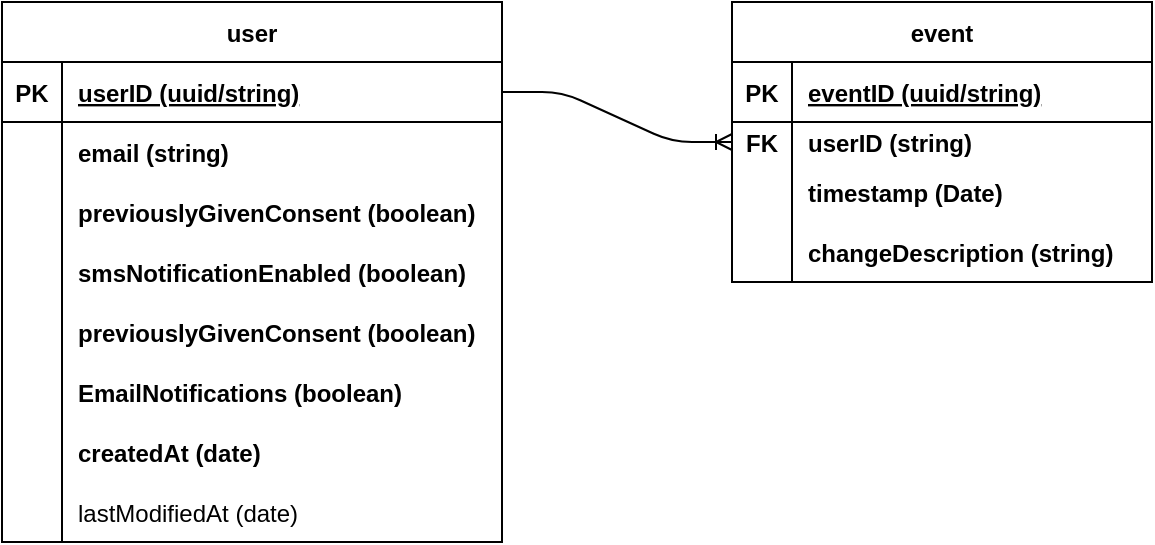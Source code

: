 <mxfile version="14.2.7" type="github">
  <diagram id="8SI-AtTzq4ZKc2jcryCa" name="final entity relationship diagram">
    <mxGraphModel dx="1022" dy="404" grid="1" gridSize="10" guides="1" tooltips="1" connect="1" arrows="1" fold="1" page="1" pageScale="1" pageWidth="850" pageHeight="1100" math="0" shadow="0">
      <root>
        <mxCell id="4MjgheDQOaI1OoG6S3TW-0" />
        <mxCell id="4MjgheDQOaI1OoG6S3TW-1" parent="4MjgheDQOaI1OoG6S3TW-0" />
        <mxCell id="nLmcFKccY7bA5_6noInR-1" value="user" style="shape=table;startSize=30;container=1;collapsible=1;childLayout=tableLayout;fixedRows=1;rowLines=0;fontStyle=1;align=center;resizeLast=1;" parent="4MjgheDQOaI1OoG6S3TW-1" vertex="1">
          <mxGeometry x="60" y="160" width="250" height="270" as="geometry" />
        </mxCell>
        <mxCell id="nLmcFKccY7bA5_6noInR-2" value="" style="shape=partialRectangle;collapsible=0;dropTarget=0;pointerEvents=0;fillColor=none;top=0;left=0;bottom=1;right=0;points=[[0,0.5],[1,0.5]];portConstraint=eastwest;" parent="nLmcFKccY7bA5_6noInR-1" vertex="1">
          <mxGeometry y="30" width="250" height="30" as="geometry" />
        </mxCell>
        <mxCell id="nLmcFKccY7bA5_6noInR-3" value="PK" style="shape=partialRectangle;connectable=0;fillColor=none;top=0;left=0;bottom=0;right=0;fontStyle=1;overflow=hidden;" parent="nLmcFKccY7bA5_6noInR-2" vertex="1">
          <mxGeometry width="30" height="30" as="geometry" />
        </mxCell>
        <mxCell id="nLmcFKccY7bA5_6noInR-4" value="userID (uuid/string)" style="shape=partialRectangle;connectable=0;fillColor=none;top=0;left=0;bottom=0;right=0;align=left;spacingLeft=6;fontStyle=5;overflow=hidden;" parent="nLmcFKccY7bA5_6noInR-2" vertex="1">
          <mxGeometry x="30" width="220" height="30" as="geometry" />
        </mxCell>
        <mxCell id="nLmcFKccY7bA5_6noInR-5" value="" style="shape=partialRectangle;collapsible=0;dropTarget=0;pointerEvents=0;fillColor=none;top=0;left=0;bottom=0;right=0;points=[[0,0.5],[1,0.5]];portConstraint=eastwest;" parent="nLmcFKccY7bA5_6noInR-1" vertex="1">
          <mxGeometry y="60" width="250" height="30" as="geometry" />
        </mxCell>
        <mxCell id="nLmcFKccY7bA5_6noInR-6" value="" style="shape=partialRectangle;connectable=0;fillColor=none;top=0;left=0;bottom=0;right=0;editable=1;overflow=hidden;fontStyle=1" parent="nLmcFKccY7bA5_6noInR-5" vertex="1">
          <mxGeometry width="30" height="30" as="geometry" />
        </mxCell>
        <mxCell id="nLmcFKccY7bA5_6noInR-7" value="email (string)" style="shape=partialRectangle;connectable=0;fillColor=none;top=0;left=0;bottom=0;right=0;align=left;spacingLeft=6;overflow=hidden;fontStyle=1" parent="nLmcFKccY7bA5_6noInR-5" vertex="1">
          <mxGeometry x="30" width="220" height="30" as="geometry" />
        </mxCell>
        <mxCell id="nLmcFKccY7bA5_6noInR-8" value="" style="shape=partialRectangle;collapsible=0;dropTarget=0;pointerEvents=0;fillColor=none;top=0;left=0;bottom=0;right=0;points=[[0,0.5],[1,0.5]];portConstraint=eastwest;" parent="nLmcFKccY7bA5_6noInR-1" vertex="1">
          <mxGeometry y="90" width="250" height="30" as="geometry" />
        </mxCell>
        <mxCell id="nLmcFKccY7bA5_6noInR-9" value="" style="shape=partialRectangle;connectable=0;fillColor=none;top=0;left=0;bottom=0;right=0;editable=1;overflow=hidden;" parent="nLmcFKccY7bA5_6noInR-8" vertex="1">
          <mxGeometry width="30" height="30" as="geometry" />
        </mxCell>
        <mxCell id="nLmcFKccY7bA5_6noInR-10" value="previouslyGivenConsent (boolean)" style="shape=partialRectangle;connectable=0;fillColor=none;top=0;left=0;bottom=0;right=0;align=left;spacingLeft=6;overflow=hidden;fontStyle=1" parent="nLmcFKccY7bA5_6noInR-8" vertex="1">
          <mxGeometry x="30" width="220" height="30" as="geometry" />
        </mxCell>
        <mxCell id="nLmcFKccY7bA5_6noInR-37" value="" style="shape=partialRectangle;collapsible=0;dropTarget=0;pointerEvents=0;fillColor=none;top=0;left=0;bottom=0;right=0;points=[[0,0.5],[1,0.5]];portConstraint=eastwest;" parent="nLmcFKccY7bA5_6noInR-1" vertex="1">
          <mxGeometry y="120" width="250" height="30" as="geometry" />
        </mxCell>
        <mxCell id="nLmcFKccY7bA5_6noInR-38" value="" style="shape=partialRectangle;connectable=0;fillColor=none;top=0;left=0;bottom=0;right=0;editable=1;overflow=hidden;" parent="nLmcFKccY7bA5_6noInR-37" vertex="1">
          <mxGeometry width="30" height="30" as="geometry" />
        </mxCell>
        <mxCell id="nLmcFKccY7bA5_6noInR-39" value="smsNotificationEnabled (boolean)" style="shape=partialRectangle;connectable=0;fillColor=none;top=0;left=0;bottom=0;right=0;align=left;spacingLeft=6;overflow=hidden;fontStyle=1" parent="nLmcFKccY7bA5_6noInR-37" vertex="1">
          <mxGeometry x="30" width="220" height="30" as="geometry" />
        </mxCell>
        <mxCell id="nLmcFKccY7bA5_6noInR-40" value="" style="shape=partialRectangle;collapsible=0;dropTarget=0;pointerEvents=0;fillColor=none;top=0;left=0;bottom=0;right=0;points=[[0,0.5],[1,0.5]];portConstraint=eastwest;" parent="nLmcFKccY7bA5_6noInR-1" vertex="1">
          <mxGeometry y="150" width="250" height="30" as="geometry" />
        </mxCell>
        <mxCell id="nLmcFKccY7bA5_6noInR-41" value="" style="shape=partialRectangle;connectable=0;fillColor=none;top=0;left=0;bottom=0;right=0;editable=1;overflow=hidden;" parent="nLmcFKccY7bA5_6noInR-40" vertex="1">
          <mxGeometry width="30" height="30" as="geometry" />
        </mxCell>
        <mxCell id="nLmcFKccY7bA5_6noInR-42" value="previouslyGivenConsent (boolean)" style="shape=partialRectangle;connectable=0;fillColor=none;top=0;left=0;bottom=0;right=0;align=left;spacingLeft=6;overflow=hidden;fontStyle=1" parent="nLmcFKccY7bA5_6noInR-40" vertex="1">
          <mxGeometry x="30" width="220" height="30" as="geometry" />
        </mxCell>
        <mxCell id="nLmcFKccY7bA5_6noInR-11" value="" style="shape=partialRectangle;collapsible=0;dropTarget=0;pointerEvents=0;fillColor=none;top=0;left=0;bottom=0;right=0;points=[[0,0.5],[1,0.5]];portConstraint=eastwest;" parent="nLmcFKccY7bA5_6noInR-1" vertex="1">
          <mxGeometry y="180" width="250" height="30" as="geometry" />
        </mxCell>
        <mxCell id="nLmcFKccY7bA5_6noInR-12" value="" style="shape=partialRectangle;connectable=0;fillColor=none;top=0;left=0;bottom=0;right=0;editable=1;overflow=hidden;" parent="nLmcFKccY7bA5_6noInR-11" vertex="1">
          <mxGeometry width="30" height="30" as="geometry" />
        </mxCell>
        <mxCell id="nLmcFKccY7bA5_6noInR-13" value="EmailNotifications (boolean)" style="shape=partialRectangle;connectable=0;fillColor=none;top=0;left=0;bottom=0;right=0;align=left;spacingLeft=6;overflow=hidden;fontStyle=1" parent="nLmcFKccY7bA5_6noInR-11" vertex="1">
          <mxGeometry x="30" width="220" height="30" as="geometry" />
        </mxCell>
        <mxCell id="nLmcFKccY7bA5_6noInR-14" value="" style="shape=partialRectangle;collapsible=0;dropTarget=0;pointerEvents=0;fillColor=none;top=0;left=0;bottom=0;right=0;points=[[0,0.5],[1,0.5]];portConstraint=eastwest;" parent="nLmcFKccY7bA5_6noInR-1" vertex="1">
          <mxGeometry y="210" width="250" height="30" as="geometry" />
        </mxCell>
        <mxCell id="nLmcFKccY7bA5_6noInR-15" value="" style="shape=partialRectangle;connectable=0;fillColor=none;top=0;left=0;bottom=0;right=0;editable=1;overflow=hidden;" parent="nLmcFKccY7bA5_6noInR-14" vertex="1">
          <mxGeometry width="30" height="30" as="geometry" />
        </mxCell>
        <mxCell id="nLmcFKccY7bA5_6noInR-16" value="createdAt (date)" style="shape=partialRectangle;connectable=0;fillColor=none;top=0;left=0;bottom=0;right=0;align=left;spacingLeft=6;overflow=hidden;fontStyle=1" parent="nLmcFKccY7bA5_6noInR-14" vertex="1">
          <mxGeometry x="30" width="220" height="30" as="geometry" />
        </mxCell>
        <mxCell id="nLmcFKccY7bA5_6noInR-17" value="" style="shape=partialRectangle;collapsible=0;dropTarget=0;pointerEvents=0;fillColor=none;top=0;left=0;bottom=0;right=0;points=[[0,0.5],[1,0.5]];portConstraint=eastwest;" parent="nLmcFKccY7bA5_6noInR-1" vertex="1">
          <mxGeometry y="240" width="250" height="30" as="geometry" />
        </mxCell>
        <mxCell id="nLmcFKccY7bA5_6noInR-18" value="" style="shape=partialRectangle;connectable=0;fillColor=none;top=0;left=0;bottom=0;right=0;editable=1;overflow=hidden;" parent="nLmcFKccY7bA5_6noInR-17" vertex="1">
          <mxGeometry width="30" height="30" as="geometry" />
        </mxCell>
        <mxCell id="nLmcFKccY7bA5_6noInR-19" value="lastModifiedAt (date)" style="shape=partialRectangle;connectable=0;fillColor=none;top=0;left=0;bottom=0;right=0;align=left;spacingLeft=6;overflow=hidden;" parent="nLmcFKccY7bA5_6noInR-17" vertex="1">
          <mxGeometry x="30" width="220" height="30" as="geometry" />
        </mxCell>
        <mxCell id="nLmcFKccY7bA5_6noInR-20" value="event" style="shape=table;startSize=30;container=1;collapsible=1;childLayout=tableLayout;fixedRows=1;rowLines=0;fontStyle=1;align=center;resizeLast=1;" parent="4MjgheDQOaI1OoG6S3TW-1" vertex="1">
          <mxGeometry x="425" y="160" width="210" height="140" as="geometry" />
        </mxCell>
        <mxCell id="nLmcFKccY7bA5_6noInR-21" value="" style="shape=partialRectangle;collapsible=0;dropTarget=0;pointerEvents=0;fillColor=none;top=0;left=0;bottom=1;right=0;points=[[0,0.5],[1,0.5]];portConstraint=eastwest;" parent="nLmcFKccY7bA5_6noInR-20" vertex="1">
          <mxGeometry y="30" width="210" height="30" as="geometry" />
        </mxCell>
        <mxCell id="nLmcFKccY7bA5_6noInR-22" value="PK" style="shape=partialRectangle;connectable=0;fillColor=none;top=0;left=0;bottom=0;right=0;fontStyle=1;overflow=hidden;" parent="nLmcFKccY7bA5_6noInR-21" vertex="1">
          <mxGeometry width="30" height="30" as="geometry" />
        </mxCell>
        <mxCell id="nLmcFKccY7bA5_6noInR-23" value="eventID (uuid/string)" style="shape=partialRectangle;connectable=0;fillColor=none;top=0;left=0;bottom=0;right=0;align=left;spacingLeft=6;fontStyle=5;overflow=hidden;" parent="nLmcFKccY7bA5_6noInR-21" vertex="1">
          <mxGeometry x="30" width="180" height="30" as="geometry" />
        </mxCell>
        <mxCell id="nLmcFKccY7bA5_6noInR-24" value="" style="shape=partialRectangle;collapsible=0;dropTarget=0;pointerEvents=0;fillColor=none;top=0;left=0;bottom=0;right=0;points=[[0,0.5],[1,0.5]];portConstraint=eastwest;" parent="nLmcFKccY7bA5_6noInR-20" vertex="1">
          <mxGeometry y="60" width="210" height="20" as="geometry" />
        </mxCell>
        <mxCell id="nLmcFKccY7bA5_6noInR-25" value="FK" style="shape=partialRectangle;connectable=0;fillColor=none;top=0;left=0;bottom=0;right=0;editable=1;overflow=hidden;fontStyle=1" parent="nLmcFKccY7bA5_6noInR-24" vertex="1">
          <mxGeometry width="30" height="20" as="geometry" />
        </mxCell>
        <mxCell id="nLmcFKccY7bA5_6noInR-26" value="userID (string)" style="shape=partialRectangle;connectable=0;fillColor=none;top=0;left=0;bottom=0;right=0;align=left;spacingLeft=6;overflow=hidden;fontStyle=1" parent="nLmcFKccY7bA5_6noInR-24" vertex="1">
          <mxGeometry x="30" width="180" height="20" as="geometry" />
        </mxCell>
        <mxCell id="nLmcFKccY7bA5_6noInR-30" value="" style="shape=partialRectangle;collapsible=0;dropTarget=0;pointerEvents=0;fillColor=none;top=0;left=0;bottom=0;right=0;points=[[0,0.5],[1,0.5]];portConstraint=eastwest;" parent="nLmcFKccY7bA5_6noInR-20" vertex="1">
          <mxGeometry y="80" width="210" height="30" as="geometry" />
        </mxCell>
        <mxCell id="nLmcFKccY7bA5_6noInR-31" value="" style="shape=partialRectangle;connectable=0;fillColor=none;top=0;left=0;bottom=0;right=0;editable=1;overflow=hidden;" parent="nLmcFKccY7bA5_6noInR-30" vertex="1">
          <mxGeometry width="30" height="30" as="geometry" />
        </mxCell>
        <mxCell id="nLmcFKccY7bA5_6noInR-32" value="timestamp (Date)" style="shape=partialRectangle;connectable=0;fillColor=none;top=0;left=0;bottom=0;right=0;align=left;spacingLeft=6;overflow=hidden;fontStyle=1" parent="nLmcFKccY7bA5_6noInR-30" vertex="1">
          <mxGeometry x="30" width="180" height="30" as="geometry" />
        </mxCell>
        <mxCell id="nLmcFKccY7bA5_6noInR-27" value="" style="shape=partialRectangle;collapsible=0;dropTarget=0;pointerEvents=0;fillColor=none;top=0;left=0;bottom=0;right=0;points=[[0,0.5],[1,0.5]];portConstraint=eastwest;" parent="nLmcFKccY7bA5_6noInR-20" vertex="1">
          <mxGeometry y="110" width="210" height="30" as="geometry" />
        </mxCell>
        <mxCell id="nLmcFKccY7bA5_6noInR-28" value="" style="shape=partialRectangle;connectable=0;fillColor=none;top=0;left=0;bottom=0;right=0;editable=1;overflow=hidden;fontStyle=1" parent="nLmcFKccY7bA5_6noInR-27" vertex="1">
          <mxGeometry width="30" height="30" as="geometry" />
        </mxCell>
        <mxCell id="nLmcFKccY7bA5_6noInR-29" value="changeDescription (string)" style="shape=partialRectangle;connectable=0;fillColor=none;top=0;left=0;bottom=0;right=0;align=left;spacingLeft=6;overflow=hidden;fontStyle=1" parent="nLmcFKccY7bA5_6noInR-27" vertex="1">
          <mxGeometry x="30" width="180" height="30" as="geometry" />
        </mxCell>
        <mxCell id="nLmcFKccY7bA5_6noInR-33" value="" style="edgeStyle=entityRelationEdgeStyle;fontSize=12;html=1;endArrow=ERoneToMany;exitX=1;exitY=0.5;exitDx=0;exitDy=0;entryX=0;entryY=0.5;entryDx=0;entryDy=0;" parent="4MjgheDQOaI1OoG6S3TW-1" source="nLmcFKccY7bA5_6noInR-2" target="nLmcFKccY7bA5_6noInR-24" edge="1">
          <mxGeometry width="100" height="100" relative="1" as="geometry">
            <mxPoint x="80" y="78.82" as="sourcePoint" />
            <mxPoint x="195" y="78.82" as="targetPoint" />
          </mxGeometry>
        </mxCell>
      </root>
    </mxGraphModel>
  </diagram>
</mxfile>
